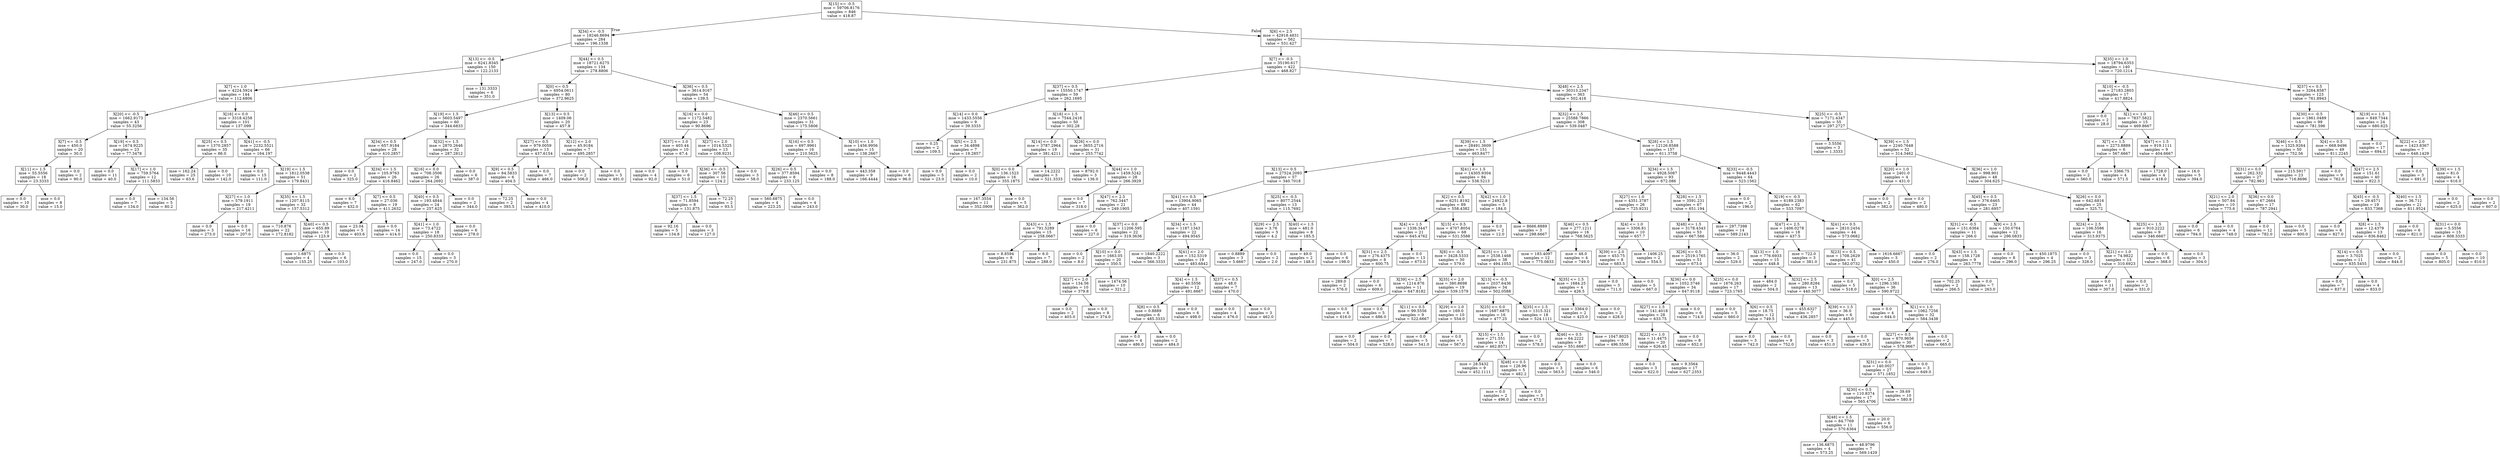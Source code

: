 digraph Tree {
node [shape=box] ;
0 [label="X[15] <= -0.5\nmse = 59706.8176\nsamples = 846\nvalue = 418.87"] ;
1 [label="X[34] <= -0.5\nmse = 18246.8694\nsamples = 284\nvalue = 196.1338"] ;
0 -> 1 [labeldistance=2.5, labelangle=45, headlabel="True"] ;
2 [label="X[13] <= -0.5\nmse = 6241.8345\nsamples = 150\nvalue = 122.2133"] ;
1 -> 2 ;
3 [label="X[7] <= 1.0\nmse = 4224.5924\nsamples = 144\nvalue = 112.6806"] ;
2 -> 3 ;
4 [label="X[20] <= -0.5\nmse = 1662.9173\nsamples = 43\nvalue = 55.3256"] ;
3 -> 4 ;
5 [label="X[7] <= -0.5\nmse = 450.0\nsamples = 20\nvalue = 30.0"] ;
4 -> 5 ;
6 [label="X[11] <= 1.5\nmse = 55.5556\nsamples = 18\nvalue = 23.3333"] ;
5 -> 6 ;
7 [label="mse = 0.0\nsamples = 10\nvalue = 30.0"] ;
6 -> 7 ;
8 [label="mse = 0.0\nsamples = 8\nvalue = 15.0"] ;
6 -> 8 ;
9 [label="mse = 0.0\nsamples = 2\nvalue = 90.0"] ;
5 -> 9 ;
10 [label="X[19] <= 0.5\nmse = 1674.9225\nsamples = 23\nvalue = 77.3478"] ;
4 -> 10 ;
11 [label="mse = 0.0\nsamples = 11\nvalue = 40.0"] ;
10 -> 11 ;
12 [label="X[17] <= 1.0\nmse = 759.5764\nsamples = 12\nvalue = 111.5833"] ;
10 -> 12 ;
13 [label="mse = 0.0\nsamples = 7\nvalue = 134.0"] ;
12 -> 13 ;
14 [label="mse = 134.56\nsamples = 5\nvalue = 80.2"] ;
12 -> 14 ;
15 [label="X[16] <= 0.0\nmse = 3318.4258\nsamples = 101\nvalue = 137.099"] ;
3 -> 15 ;
16 [label="X[25] <= 0.5\nmse = 1370.2857\nsamples = 35\nvalue = 86.0"] ;
15 -> 16 ;
17 [label="mse = 162.24\nsamples = 25\nvalue = 63.6"] ;
16 -> 17 ;
18 [label="mse = 0.0\nsamples = 10\nvalue = 142.0"] ;
16 -> 18 ;
19 [label="X[41] <= -0.5\nmse = 2232.5521\nsamples = 66\nvalue = 164.197"] ;
15 -> 19 ;
20 [label="mse = 0.0\nsamples = 15\nvalue = 111.0"] ;
19 -> 20 ;
21 [label="X[19] <= 1.5\nmse = 1812.0538\nsamples = 51\nvalue = 179.8431"] ;
19 -> 21 ;
22 [label="X[27] <= 1.0\nmse = 579.1911\nsamples = 19\nvalue = 217.4211"] ;
21 -> 22 ;
23 [label="mse = 0.0\nsamples = 3\nvalue = 273.0"] ;
22 -> 23 ;
24 [label="mse = 0.0\nsamples = 16\nvalue = 207.0"] ;
22 -> 24 ;
25 [label="X[35] <= 1.5\nmse = 1207.8115\nsamples = 32\nvalue = 157.5312"] ;
21 -> 25 ;
26 [label="mse = 710.876\nsamples = 22\nvalue = 172.8182"] ;
25 -> 26 ;
27 [label="X[40] <= 0.5\nmse = 655.89\nsamples = 10\nvalue = 123.9"] ;
25 -> 27 ;
28 [label="mse = 1.6875\nsamples = 4\nvalue = 155.25"] ;
27 -> 28 ;
29 [label="mse = 0.0\nsamples = 6\nvalue = 103.0"] ;
27 -> 29 ;
30 [label="mse = 131.3333\nsamples = 6\nvalue = 351.0"] ;
2 -> 30 ;
31 [label="X[44] <= 0.5\nmse = 18721.6275\nsamples = 134\nvalue = 278.8806"] ;
1 -> 31 ;
32 [label="X[0] <= 0.5\nmse = 6954.0611\nsamples = 80\nvalue = 372.9625"] ;
31 -> 32 ;
33 [label="X[19] <= 1.5\nmse = 5603.5497\nsamples = 60\nvalue = 344.6833"] ;
32 -> 33 ;
34 [label="X[34] <= 0.5\nmse = 657.9184\nsamples = 28\nvalue = 410.2857"] ;
33 -> 34 ;
35 [label="mse = 0.0\nsamples = 2\nvalue = 325.0"] ;
34 -> 35 ;
36 [label="X[34] <= 1.5\nmse = 105.9763\nsamples = 26\nvalue = 416.8462"] ;
34 -> 36 ;
37 [label="mse = 6.0\nsamples = 7\nvalue = 432.0"] ;
36 -> 37 ;
38 [label="X[7] <= 0.5\nmse = 27.036\nsamples = 19\nvalue = 411.2632"] ;
36 -> 38 ;
39 [label="mse = 23.04\nsamples = 5\nvalue = 403.6"] ;
38 -> 39 ;
40 [label="mse = 0.0\nsamples = 14\nvalue = 414.0"] ;
38 -> 40 ;
41 [label="X[32] <= 1.5\nmse = 2870.2646\nsamples = 32\nvalue = 287.2812"] ;
33 -> 41 ;
42 [label="X[16] <= 0.0\nmse = 708.3506\nsamples = 26\nvalue = 264.2692"] ;
41 -> 42 ;
43 [label="X[40] <= 0.5\nmse = 193.4844\nsamples = 24\nvalue = 257.625"] ;
42 -> 43 ;
44 [label="X[41] <= 1.0\nmse = 73.4722\nsamples = 18\nvalue = 250.8333"] ;
43 -> 44 ;
45 [label="mse = 0.0\nsamples = 15\nvalue = 247.0"] ;
44 -> 45 ;
46 [label="mse = 0.0\nsamples = 3\nvalue = 270.0"] ;
44 -> 46 ;
47 [label="mse = 0.0\nsamples = 6\nvalue = 278.0"] ;
43 -> 47 ;
48 [label="mse = 0.0\nsamples = 2\nvalue = 344.0"] ;
42 -> 48 ;
49 [label="mse = 0.0\nsamples = 6\nvalue = 387.0"] ;
41 -> 49 ;
50 [label="X[13] <= 0.5\nmse = 1409.06\nsamples = 20\nvalue = 457.8"] ;
32 -> 50 ;
51 [label="X[27] <= 0.5\nmse = 979.0059\nsamples = 13\nvalue = 437.6154"] ;
50 -> 51 ;
52 [label="X[9] <= 0.5\nmse = 84.5833\nsamples = 6\nvalue = 404.5"] ;
51 -> 52 ;
53 [label="mse = 72.25\nsamples = 2\nvalue = 393.5"] ;
52 -> 53 ;
54 [label="mse = 0.0\nsamples = 4\nvalue = 410.0"] ;
52 -> 54 ;
55 [label="mse = 0.0\nsamples = 7\nvalue = 466.0"] ;
51 -> 55 ;
56 [label="X[12] <= 2.0\nmse = 45.9184\nsamples = 7\nvalue = 495.2857"] ;
50 -> 56 ;
57 [label="mse = 0.0\nsamples = 2\nvalue = 506.0"] ;
56 -> 57 ;
58 [label="mse = 0.0\nsamples = 5\nvalue = 491.0"] ;
56 -> 58 ;
59 [label="X[36] <= 0.5\nmse = 3614.9167\nsamples = 54\nvalue = 139.5"] ;
31 -> 59 ;
60 [label="X[16] <= 0.0\nmse = 1172.5482\nsamples = 23\nvalue = 90.8696"] ;
59 -> 60 ;
61 [label="X[37] <= 1.0\nmse = 403.44\nsamples = 10\nvalue = 67.4"] ;
60 -> 61 ;
62 [label="mse = 0.0\nsamples = 4\nvalue = 92.0"] ;
61 -> 62 ;
63 [label="mse = 0.0\nsamples = 6\nvalue = 51.0"] ;
61 -> 63 ;
64 [label="X[27] <= 2.0\nmse = 1014.5325\nsamples = 13\nvalue = 108.9231"] ;
60 -> 64 ;
65 [label="X[36] <= -0.5\nmse = 307.56\nsamples = 10\nvalue = 124.2"] ;
64 -> 65 ;
66 [label="X[37] <= 1.5\nmse = 71.8594\nsamples = 8\nvalue = 131.875"] ;
65 -> 66 ;
67 [label="mse = 92.16\nsamples = 5\nvalue = 134.8"] ;
66 -> 67 ;
68 [label="mse = 0.0\nsamples = 3\nvalue = 127.0"] ;
66 -> 68 ;
69 [label="mse = 72.25\nsamples = 2\nvalue = 93.5"] ;
65 -> 69 ;
70 [label="mse = 0.0\nsamples = 3\nvalue = 58.0"] ;
64 -> 70 ;
71 [label="X[46] <= 0.5\nmse = 2370.5661\nsamples = 31\nvalue = 175.5806"] ;
59 -> 71 ;
72 [label="X[16] <= 0.5\nmse = 697.9961\nsamples = 16\nvalue = 210.5625"] ;
71 -> 72 ;
73 [label="X[26] <= 0.5\nmse = 377.8594\nsamples = 8\nvalue = 233.125"] ;
72 -> 73 ;
74 [label="mse = 560.6875\nsamples = 4\nvalue = 223.25"] ;
73 -> 74 ;
75 [label="mse = 0.0\nsamples = 4\nvalue = 243.0"] ;
73 -> 75 ;
76 [label="mse = 0.0\nsamples = 8\nvalue = 188.0"] ;
72 -> 76 ;
77 [label="X[10] <= 1.0\nmse = 1456.9956\nsamples = 15\nvalue = 138.2667"] ;
71 -> 77 ;
78 [label="mse = 443.358\nsamples = 9\nvalue = 166.4444"] ;
77 -> 78 ;
79 [label="mse = 0.0\nsamples = 6\nvalue = 96.0"] ;
77 -> 79 ;
80 [label="X[6] <= 2.5\nmse = 42918.4831\nsamples = 562\nvalue = 531.427"] ;
0 -> 80 [labeldistance=2.5, labelangle=-45, headlabel="False"] ;
81 [label="X[7] <= -0.5\nmse = 35190.617\nsamples = 422\nvalue = 468.827"] ;
80 -> 81 ;
82 [label="X[37] <= 0.5\nmse = 15550.1747\nsamples = 59\nvalue = 262.1695"] ;
81 -> 82 ;
83 [label="X[14] <= 0.0\nmse = 1433.5556\nsamples = 9\nvalue = 39.3333"] ;
82 -> 83 ;
84 [label="mse = 0.25\nsamples = 2\nvalue = 109.5"] ;
83 -> 84 ;
85 [label="X[5] <= 2.5\nmse = 34.4898\nsamples = 7\nvalue = 19.2857"] ;
83 -> 85 ;
86 [label="mse = 0.0\nsamples = 5\nvalue = 23.0"] ;
85 -> 86 ;
87 [label="mse = 0.0\nsamples = 2\nvalue = 10.0"] ;
85 -> 87 ;
88 [label="X[18] <= 1.5\nmse = 7544.2416\nsamples = 50\nvalue = 302.28"] ;
82 -> 88 ;
89 [label="X[14] <= 0.0\nmse = 3787.2964\nsamples = 19\nvalue = 381.4211"] ;
88 -> 89 ;
90 [label="X[0] <= 0.0\nmse = 136.1523\nsamples = 16\nvalue = 355.1875"] ;
89 -> 90 ;
91 [label="mse = 167.3554\nsamples = 11\nvalue = 352.0909"] ;
90 -> 91 ;
92 [label="mse = 0.0\nsamples = 5\nvalue = 362.0"] ;
90 -> 92 ;
93 [label="mse = 14.2222\nsamples = 3\nvalue = 521.3333"] ;
89 -> 93 ;
94 [label="X[26] <= 0.0\nmse = 3655.2716\nsamples = 31\nvalue = 253.7742"] ;
88 -> 94 ;
95 [label="mse = 8792.0\nsamples = 3\nvalue = 136.0"] ;
94 -> 95 ;
96 [label="X[44] <= 1.0\nmse = 1459.5242\nsamples = 28\nvalue = 266.3929"] ;
94 -> 96 ;
97 [label="mse = 0.0\nsamples = 7\nvalue = 318.0"] ;
96 -> 97 ;
98 [label="X[47] <= 2.5\nmse = 762.3447\nsamples = 21\nvalue = 249.1905"] ;
96 -> 98 ;
99 [label="X[43] <= 1.5\nmse = 791.5289\nsamples = 15\nvalue = 258.0667"] ;
98 -> 99 ;
100 [label="mse = 8.8594\nsamples = 8\nvalue = 231.875"] ;
99 -> 100 ;
101 [label="mse = 6.0\nsamples = 7\nvalue = 288.0"] ;
99 -> 101 ;
102 [label="mse = 0.0\nsamples = 6\nvalue = 227.0"] ;
98 -> 102 ;
103 [label="X[48] <= 2.5\nmse = 30313.2347\nsamples = 363\nvalue = 502.416"] ;
81 -> 103 ;
104 [label="X[32] <= 1.5\nmse = 25588.7866\nsamples = 308\nvalue = 539.0487"] ;
103 -> 104 ;
105 [label="X[39] <= 1.5\nmse = 28491.3609\nsamples = 151\nvalue = 463.8477"] ;
104 -> 105 ;
106 [label="X[13] <= 0.5\nmse = 27524.2093\nsamples = 57\nvalue = 340.7018"] ;
105 -> 106 ;
107 [label="X[41] <= 0.5\nmse = 13904.9065\nsamples = 44\nvalue = 407.1591"] ;
106 -> 107 ;
108 [label="X[37] <= 0.0\nmse = 11206.595\nsamples = 22\nvalue = 319.3636"] ;
107 -> 108 ;
109 [label="mse = 0.0\nsamples = 2\nvalue = 8.0"] ;
108 -> 109 ;
110 [label="X[10] <= 0.0\nmse = 1663.05\nsamples = 20\nvalue = 350.5"] ;
108 -> 110 ;
111 [label="X[27] <= 2.0\nmse = 134.56\nsamples = 10\nvalue = 379.8"] ;
110 -> 111 ;
112 [label="mse = 0.0\nsamples = 2\nvalue = 403.0"] ;
111 -> 112 ;
113 [label="mse = 0.0\nsamples = 8\nvalue = 374.0"] ;
111 -> 113 ;
114 [label="mse = 1474.56\nsamples = 10\nvalue = 321.2"] ;
110 -> 114 ;
115 [label="X[34] <= 1.5\nmse = 1187.1343\nsamples = 22\nvalue = 494.9545"] ;
107 -> 115 ;
116 [label="mse = 1840.2222\nsamples = 3\nvalue = 566.3333"] ;
115 -> 116 ;
117 [label="X[41] <= 2.0\nmse = 152.5319\nsamples = 19\nvalue = 483.6842"] ;
115 -> 117 ;
118 [label="X[4] <= 1.5\nmse = 40.5556\nsamples = 12\nvalue = 491.6667"] ;
117 -> 118 ;
119 [label="X[8] <= 0.5\nmse = 0.8889\nsamples = 6\nvalue = 485.3333"] ;
118 -> 119 ;
120 [label="mse = 0.0\nsamples = 4\nvalue = 486.0"] ;
119 -> 120 ;
121 [label="mse = 0.0\nsamples = 2\nvalue = 484.0"] ;
119 -> 121 ;
122 [label="mse = 0.0\nsamples = 6\nvalue = 498.0"] ;
118 -> 122 ;
123 [label="X[37] <= 0.5\nmse = 48.0\nsamples = 7\nvalue = 470.0"] ;
117 -> 123 ;
124 [label="mse = 0.0\nsamples = 4\nvalue = 476.0"] ;
123 -> 124 ;
125 [label="mse = 0.0\nsamples = 3\nvalue = 462.0"] ;
123 -> 125 ;
126 [label="X[25] <= -0.5\nmse = 8077.2544\nsamples = 13\nvalue = 115.7692"] ;
106 -> 126 ;
127 [label="X[29] <= 2.5\nmse = 3.76\nsamples = 5\nvalue = 4.2"] ;
126 -> 127 ;
128 [label="mse = 0.8889\nsamples = 3\nvalue = 5.6667"] ;
127 -> 128 ;
129 [label="mse = 0.0\nsamples = 2\nvalue = 2.0"] ;
127 -> 129 ;
130 [label="X[40] <= 1.5\nmse = 481.0\nsamples = 8\nvalue = 185.5"] ;
126 -> 130 ;
131 [label="mse = 49.0\nsamples = 2\nvalue = 148.0"] ;
130 -> 131 ;
132 [label="mse = 0.0\nsamples = 6\nvalue = 198.0"] ;
130 -> 132 ;
133 [label="X[41] <= 1.5\nmse = 14305.9304\nsamples = 94\nvalue = 538.5213"] ;
105 -> 133 ;
134 [label="X[2] <= 0.5\nmse = 6251.8192\nsamples = 89\nvalue = 558.4382"] ;
133 -> 134 ;
135 [label="X[4] <= 1.5\nmse = 1336.3447\nsamples = 21\nvalue = 645.4762"] ;
134 -> 135 ;
136 [label="X[31] <= 2.5\nmse = 276.4375\nsamples = 8\nvalue = 600.75"] ;
135 -> 136 ;
137 [label="mse = 289.0\nsamples = 2\nvalue = 576.0"] ;
136 -> 137 ;
138 [label="mse = 0.0\nsamples = 6\nvalue = 609.0"] ;
136 -> 138 ;
139 [label="mse = 0.0\nsamples = 13\nvalue = 673.0"] ;
135 -> 139 ;
140 [label="X[15] <= 0.5\nmse = 4707.8054\nsamples = 68\nvalue = 531.5588"] ;
134 -> 140 ;
141 [label="X[8] <= -0.5\nmse = 3428.5333\nsamples = 30\nvalue = 579.0"] ;
140 -> 141 ;
142 [label="X[39] <= 2.5\nmse = 1214.876\nsamples = 11\nvalue = 647.8182"] ;
141 -> 142 ;
143 [label="mse = 0.0\nsamples = 6\nvalue = 616.0"] ;
142 -> 143 ;
144 [label="mse = 0.0\nsamples = 5\nvalue = 686.0"] ;
142 -> 144 ;
145 [label="X[35] <= 2.0\nmse = 380.8698\nsamples = 19\nvalue = 539.1579"] ;
141 -> 145 ;
146 [label="X[11] <= 0.5\nmse = 99.5556\nsamples = 9\nvalue = 522.6667"] ;
145 -> 146 ;
147 [label="mse = 0.0\nsamples = 2\nvalue = 504.0"] ;
146 -> 147 ;
148 [label="mse = 0.0\nsamples = 7\nvalue = 528.0"] ;
146 -> 148 ;
149 [label="X[29] <= 1.0\nmse = 169.0\nsamples = 10\nvalue = 554.0"] ;
145 -> 149 ;
150 [label="mse = 0.0\nsamples = 5\nvalue = 541.0"] ;
149 -> 150 ;
151 [label="mse = 0.0\nsamples = 5\nvalue = 567.0"] ;
149 -> 151 ;
152 [label="X[25] <= 1.5\nmse = 2538.1468\nsamples = 38\nvalue = 494.1053"] ;
140 -> 152 ;
153 [label="X[13] <= -0.5\nmse = 2037.6436\nsamples = 34\nvalue = 502.0588"] ;
152 -> 153 ;
154 [label="X[25] <= 0.0\nmse = 1687.6875\nsamples = 16\nvalue = 477.25"] ;
153 -> 154 ;
155 [label="X[15] <= 1.5\nmse = 271.551\nsamples = 14\nvalue = 462.8571"] ;
154 -> 155 ;
156 [label="mse = 28.5432\nsamples = 9\nvalue = 452.1111"] ;
155 -> 156 ;
157 [label="X[48] <= 0.5\nmse = 126.96\nsamples = 5\nvalue = 482.2"] ;
155 -> 157 ;
158 [label="mse = 0.0\nsamples = 2\nvalue = 496.0"] ;
157 -> 158 ;
159 [label="mse = 0.0\nsamples = 3\nvalue = 473.0"] ;
157 -> 159 ;
160 [label="mse = 0.0\nsamples = 2\nvalue = 578.0"] ;
154 -> 160 ;
161 [label="X[35] <= 1.5\nmse = 1315.321\nsamples = 18\nvalue = 524.1111"] ;
153 -> 161 ;
162 [label="X[46] <= 0.5\nmse = 64.2222\nsamples = 9\nvalue = 551.6667"] ;
161 -> 162 ;
163 [label="mse = 0.0\nsamples = 3\nvalue = 563.0"] ;
162 -> 163 ;
164 [label="mse = 0.0\nsamples = 6\nvalue = 546.0"] ;
162 -> 164 ;
165 [label="mse = 1047.8025\nsamples = 9\nvalue = 496.5556"] ;
161 -> 165 ;
166 [label="X[35] <= 1.5\nmse = 1684.25\nsamples = 4\nvalue = 426.5"] ;
152 -> 166 ;
167 [label="mse = 3364.0\nsamples = 2\nvalue = 425.0"] ;
166 -> 167 ;
168 [label="mse = 0.0\nsamples = 2\nvalue = 428.0"] ;
166 -> 168 ;
169 [label="X[42] <= 1.0\nmse = 24922.8\nsamples = 5\nvalue = 184.0"] ;
133 -> 169 ;
170 [label="mse = 0.0\nsamples = 2\nvalue = 12.0"] ;
169 -> 170 ;
171 [label="mse = 8666.8889\nsamples = 3\nvalue = 298.6667"] ;
169 -> 171 ;
172 [label="X[26] <= 1.5\nmse = 12126.8588\nsamples = 157\nvalue = 611.3758"] ;
104 -> 172 ;
173 [label="X[34] <= 1.5\nmse = 4928.5087\nsamples = 93\nvalue = 672.086"] ;
172 -> 173 ;
174 [label="X[27] <= 1.0\nmse = 4351.3787\nsamples = 26\nvalue = 725.9231"] ;
173 -> 174 ;
175 [label="X[46] <= 0.5\nmse = 277.1211\nsamples = 16\nvalue = 768.5625"] ;
174 -> 175 ;
176 [label="mse = 183.4097\nsamples = 12\nvalue = 775.0833"] ;
175 -> 176 ;
177 [label="mse = 48.0\nsamples = 4\nvalue = 749.0"] ;
175 -> 177 ;
178 [label="X[4] <= 1.0\nmse = 3306.81\nsamples = 10\nvalue = 657.7"] ;
174 -> 178 ;
179 [label="X[39] <= 2.0\nmse = 453.75\nsamples = 8\nvalue = 683.5"] ;
178 -> 179 ;
180 [label="mse = 0.0\nsamples = 3\nvalue = 711.0"] ;
179 -> 180 ;
181 [label="mse = 0.0\nsamples = 5\nvalue = 667.0"] ;
179 -> 181 ;
182 [label="mse = 1406.25\nsamples = 2\nvalue = 554.5"] ;
178 -> 182 ;
183 [label="X[28] <= 1.5\nmse = 3591.231\nsamples = 67\nvalue = 651.194"] ;
173 -> 183 ;
184 [label="X[48] <= 1.5\nmse = 3178.4343\nsamples = 53\nvalue = 667.566"] ;
183 -> 184 ;
185 [label="X[26] <= 0.5\nmse = 2519.1765\nsamples = 51\nvalue = 673.0"] ;
184 -> 185 ;
186 [label="X[36] <= 0.0\nmse = 1052.3746\nsamples = 34\nvalue = 647.9118"] ;
185 -> 186 ;
187 [label="X[27] <= 1.5\nmse = 141.4018\nsamples = 28\nvalue = 633.75"] ;
186 -> 187 ;
188 [label="X[22] <= 1.0\nmse = 11.4475\nsamples = 20\nvalue = 626.45"] ;
187 -> 188 ;
189 [label="mse = 0.0\nsamples = 3\nvalue = 622.0"] ;
188 -> 189 ;
190 [label="mse = 9.3564\nsamples = 17\nvalue = 627.2353"] ;
188 -> 190 ;
191 [label="mse = 0.0\nsamples = 8\nvalue = 652.0"] ;
187 -> 191 ;
192 [label="mse = 0.0\nsamples = 6\nvalue = 714.0"] ;
186 -> 192 ;
193 [label="X[25] <= 0.0\nmse = 1676.263\nsamples = 17\nvalue = 723.1765"] ;
185 -> 193 ;
194 [label="mse = 0.0\nsamples = 5\nvalue = 660.0"] ;
193 -> 194 ;
195 [label="X[6] <= 0.5\nmse = 18.75\nsamples = 12\nvalue = 749.5"] ;
193 -> 195 ;
196 [label="mse = 0.0\nsamples = 3\nvalue = 742.0"] ;
195 -> 196 ;
197 [label="mse = 0.0\nsamples = 9\nvalue = 752.0"] ;
195 -> 197 ;
198 [label="mse = 36.0\nsamples = 2\nvalue = 529.0"] ;
184 -> 198 ;
199 [label="mse = 297.7398\nsamples = 14\nvalue = 589.2143"] ;
183 -> 199 ;
200 [label="X[33] <= -0.5\nmse = 9448.4443\nsamples = 64\nvalue = 523.1562"] ;
172 -> 200 ;
201 [label="mse = 0.0\nsamples = 2\nvalue = 196.0"] ;
200 -> 201 ;
202 [label="X[19] <= -0.5\nmse = 6189.2383\nsamples = 62\nvalue = 533.7097"] ;
200 -> 202 ;
203 [label="X[47] <= 2.5\nmse = 1406.0278\nsamples = 18\nvalue = 437.5"] ;
202 -> 203 ;
204 [label="X[13] <= 1.0\nmse = 776.6933\nsamples = 15\nvalue = 448.8"] ;
203 -> 204 ;
205 [label="mse = 484.0\nsamples = 2\nvalue = 504.0"] ;
204 -> 205 ;
206 [label="X[32] <= 2.5\nmse = 280.8284\nsamples = 13\nvalue = 440.3077"] ;
204 -> 206 ;
207 [label="mse = 455.6327\nsamples = 7\nvalue = 436.2857"] ;
206 -> 207 ;
208 [label="X[39] <= 1.5\nmse = 36.0\nsamples = 6\nvalue = 445.0"] ;
206 -> 208 ;
209 [label="mse = 0.0\nsamples = 3\nvalue = 451.0"] ;
208 -> 209 ;
210 [label="mse = 0.0\nsamples = 3\nvalue = 439.0"] ;
208 -> 210 ;
211 [label="mse = 722.0\nsamples = 3\nvalue = 381.0"] ;
203 -> 211 ;
212 [label="X[41] <= 0.5\nmse = 2810.2454\nsamples = 44\nvalue = 573.0682"] ;
202 -> 212 ;
213 [label="X[23] <= 0.5\nmse = 1708.2629\nsamples = 41\nvalue = 582.0732"] ;
212 -> 213 ;
214 [label="mse = 0.0\nsamples = 5\nvalue = 518.0"] ;
213 -> 214 ;
215 [label="X[0] <= 2.5\nmse = 1296.1381\nsamples = 36\nvalue = 590.9722"] ;
213 -> 215 ;
216 [label="mse = 0.0\nsamples = 4\nvalue = 644.0"] ;
215 -> 216 ;
217 [label="X[1] <= 1.0\nmse = 1062.7256\nsamples = 32\nvalue = 584.3438"] ;
215 -> 217 ;
218 [label="X[27] <= 0.5\nmse = 670.9656\nsamples = 30\nvalue = 578.9667"] ;
217 -> 218 ;
219 [label="X[31] <= 0.0\nmse = 140.0027\nsamples = 27\nvalue = 571.1852"] ;
218 -> 219 ;
220 [label="X[30] <= 0.5\nmse = 110.8374\nsamples = 17\nvalue = 565.4706"] ;
219 -> 220 ;
221 [label="X[48] <= 1.5\nmse = 84.7769\nsamples = 11\nvalue = 570.6364"] ;
220 -> 221 ;
222 [label="mse = 136.6875\nsamples = 4\nvalue = 573.25"] ;
221 -> 222 ;
223 [label="mse = 48.9796\nsamples = 7\nvalue = 569.1429"] ;
221 -> 223 ;
224 [label="mse = 20.0\nsamples = 6\nvalue = 556.0"] ;
220 -> 224 ;
225 [label="mse = 39.69\nsamples = 10\nvalue = 580.9"] ;
219 -> 225 ;
226 [label="mse = 0.0\nsamples = 3\nvalue = 649.0"] ;
218 -> 226 ;
227 [label="mse = 0.0\nsamples = 2\nvalue = 665.0"] ;
217 -> 227 ;
228 [label="mse = 1616.6667\nsamples = 3\nvalue = 450.0"] ;
212 -> 228 ;
229 [label="X[25] <= -0.5\nmse = 7171.4347\nsamples = 55\nvalue = 297.2727"] ;
103 -> 229 ;
230 [label="mse = 3.5556\nsamples = 3\nvalue = 1.3333"] ;
229 -> 230 ;
231 [label="X[39] <= 1.5\nmse = 2240.7648\nsamples = 52\nvalue = 314.3462"] ;
229 -> 231 ;
232 [label="X[20] <= 1.0\nmse = 2401.0\nsamples = 4\nvalue = 431.0"] ;
231 -> 232 ;
233 [label="mse = 0.0\nsamples = 2\nvalue = 382.0"] ;
232 -> 233 ;
234 [label="mse = 0.0\nsamples = 2\nvalue = 480.0"] ;
232 -> 234 ;
235 [label="X[36] <= 1.0\nmse = 998.901\nsamples = 48\nvalue = 304.625"] ;
231 -> 235 ;
236 [label="X[45] <= 0.5\nmse = 376.6465\nsamples = 23\nvalue = 281.6957"] ;
235 -> 236 ;
237 [label="X[31] <= -0.5\nmse = 151.6364\nsamples = 11\nvalue = 266.0"] ;
236 -> 237 ;
238 [label="mse = 0.0\nsamples = 2\nvalue = 276.0"] ;
237 -> 238 ;
239 [label="X[43] <= 1.5\nmse = 158.1728\nsamples = 9\nvalue = 263.7778"] ;
237 -> 239 ;
240 [label="mse = 702.25\nsamples = 2\nvalue = 266.5"] ;
239 -> 240 ;
241 [label="mse = 0.0\nsamples = 7\nvalue = 263.0"] ;
239 -> 241 ;
242 [label="X[9] <= 2.5\nmse = 150.0764\nsamples = 12\nvalue = 296.0833"] ;
236 -> 242 ;
243 [label="mse = 0.0\nsamples = 8\nvalue = 296.0"] ;
242 -> 243 ;
244 [label="mse = 450.1875\nsamples = 4\nvalue = 296.25"] ;
242 -> 244 ;
245 [label="X[26] <= 0.0\nmse = 642.6816\nsamples = 25\nvalue = 325.72"] ;
235 -> 245 ;
246 [label="X[24] <= 2.5\nmse = 106.5586\nsamples = 16\nvalue = 313.9375"] ;
245 -> 246 ;
247 [label="mse = 0.0\nsamples = 3\nvalue = 328.0"] ;
246 -> 247 ;
248 [label="X[21] <= 1.0\nmse = 74.9822\nsamples = 13\nvalue = 310.6923"] ;
246 -> 248 ;
249 [label="mse = 0.0\nsamples = 11\nvalue = 307.0"] ;
248 -> 249 ;
250 [label="mse = 0.0\nsamples = 2\nvalue = 331.0"] ;
248 -> 250 ;
251 [label="X[25] <= 1.5\nmse = 910.2222\nsamples = 9\nvalue = 346.6667"] ;
245 -> 251 ;
252 [label="mse = 0.0\nsamples = 6\nvalue = 368.0"] ;
251 -> 252 ;
253 [label="mse = 0.0\nsamples = 3\nvalue = 304.0"] ;
251 -> 253 ;
254 [label="X[35] <= 1.0\nmse = 18794.6353\nsamples = 140\nvalue = 720.1214"] ;
80 -> 254 ;
255 [label="X[10] <= -0.5\nmse = 27183.2803\nsamples = 17\nvalue = 417.8824"] ;
254 -> 255 ;
256 [label="mse = 0.0\nsamples = 2\nvalue = 28.0"] ;
255 -> 256 ;
257 [label="X[1] <= 1.0\nmse = 7837.5822\nsamples = 15\nvalue = 469.8667"] ;
255 -> 257 ;
258 [label="X[7] <= 1.5\nmse = 2273.8889\nsamples = 6\nvalue = 567.6667"] ;
257 -> 258 ;
259 [label="mse = 0.0\nsamples = 2\nvalue = 560.0"] ;
258 -> 259 ;
260 [label="mse = 3366.75\nsamples = 4\nvalue = 571.5"] ;
258 -> 260 ;
261 [label="X[47] <= 1.5\nmse = 919.1111\nsamples = 9\nvalue = 404.6667"] ;
257 -> 261 ;
262 [label="mse = 1728.0\nsamples = 4\nvalue = 418.0"] ;
261 -> 262 ;
263 [label="mse = 16.0\nsamples = 5\nvalue = 394.0"] ;
261 -> 263 ;
264 [label="X[37] <= 0.5\nmse = 3264.8587\nsamples = 123\nvalue = 761.8943"] ;
254 -> 264 ;
265 [label="X[30] <= -0.5\nmse = 1861.0489\nsamples = 99\nvalue = 781.596"] ;
264 -> 265 ;
266 [label="X[46] <= 0.5\nmse = 1325.9264\nsamples = 50\nvalue = 752.56"] ;
265 -> 266 ;
267 [label="X[31] <= 0.0\nmse = 262.332\nsamples = 27\nvalue = 782.963"] ;
266 -> 267 ;
268 [label="X[21] <= 2.0\nmse = 507.84\nsamples = 10\nvalue = 775.6"] ;
267 -> 268 ;
269 [label="mse = 0.0\nsamples = 6\nvalue = 794.0"] ;
268 -> 269 ;
270 [label="mse = 0.0\nsamples = 4\nvalue = 748.0"] ;
268 -> 270 ;
271 [label="X[36] <= 0.0\nmse = 67.2664\nsamples = 17\nvalue = 787.2941"] ;
267 -> 271 ;
272 [label="mse = 0.0\nsamples = 12\nvalue = 782.0"] ;
271 -> 272 ;
273 [label="mse = 0.0\nsamples = 5\nvalue = 800.0"] ;
271 -> 273 ;
274 [label="mse = 215.5917\nsamples = 23\nvalue = 716.8696"] ;
266 -> 274 ;
275 [label="X[4] <= 0.5\nmse = 668.9496\nsamples = 49\nvalue = 811.2245"] ;
265 -> 275 ;
276 [label="mse = 0.0\nsamples = 9\nvalue = 762.0"] ;
275 -> 276 ;
277 [label="X[47] <= 2.5\nmse = 151.61\nsamples = 40\nvalue = 822.3"] ;
275 -> 277 ;
278 [label="X[45] <= -0.5\nmse = 29.4571\nsamples = 19\nvalue = 833.7368"] ;
277 -> 278 ;
279 [label="mse = 0.0\nsamples = 6\nvalue = 827.0"] ;
278 -> 279 ;
280 [label="X[8] <= 1.5\nmse = 12.4379\nsamples = 13\nvalue = 836.8462"] ;
278 -> 280 ;
281 [label="X[14] <= 0.5\nmse = 3.7025\nsamples = 11\nvalue = 835.5455"] ;
280 -> 281 ;
282 [label="mse = 0.0\nsamples = 7\nvalue = 837.0"] ;
281 -> 282 ;
283 [label="mse = 0.0\nsamples = 4\nvalue = 833.0"] ;
281 -> 283 ;
284 [label="mse = 0.0\nsamples = 2\nvalue = 844.0"] ;
280 -> 284 ;
285 [label="X[40] <= 1.5\nmse = 36.712\nsamples = 21\nvalue = 811.9524"] ;
277 -> 285 ;
286 [label="mse = 0.0\nsamples = 6\nvalue = 821.0"] ;
285 -> 286 ;
287 [label="X[31] <= 0.0\nmse = 5.5556\nsamples = 15\nvalue = 808.3333"] ;
285 -> 287 ;
288 [label="mse = 0.0\nsamples = 5\nvalue = 805.0"] ;
287 -> 288 ;
289 [label="mse = 0.0\nsamples = 10\nvalue = 810.0"] ;
287 -> 289 ;
290 [label="X[19] <= 1.5\nmse = 849.7344\nsamples = 24\nvalue = 680.625"] ;
264 -> 290 ;
291 [label="mse = 0.0\nsamples = 17\nvalue = 694.0"] ;
290 -> 291 ;
292 [label="X[22] <= 2.0\nmse = 1423.8367\nsamples = 7\nvalue = 648.1429"] ;
290 -> 292 ;
293 [label="mse = 0.0\nsamples = 3\nvalue = 691.0"] ;
292 -> 293 ;
294 [label="X[39] <= 1.5\nmse = 81.0\nsamples = 4\nvalue = 616.0"] ;
292 -> 294 ;
295 [label="mse = 0.0\nsamples = 2\nvalue = 625.0"] ;
294 -> 295 ;
296 [label="mse = 0.0\nsamples = 2\nvalue = 607.0"] ;
294 -> 296 ;
}